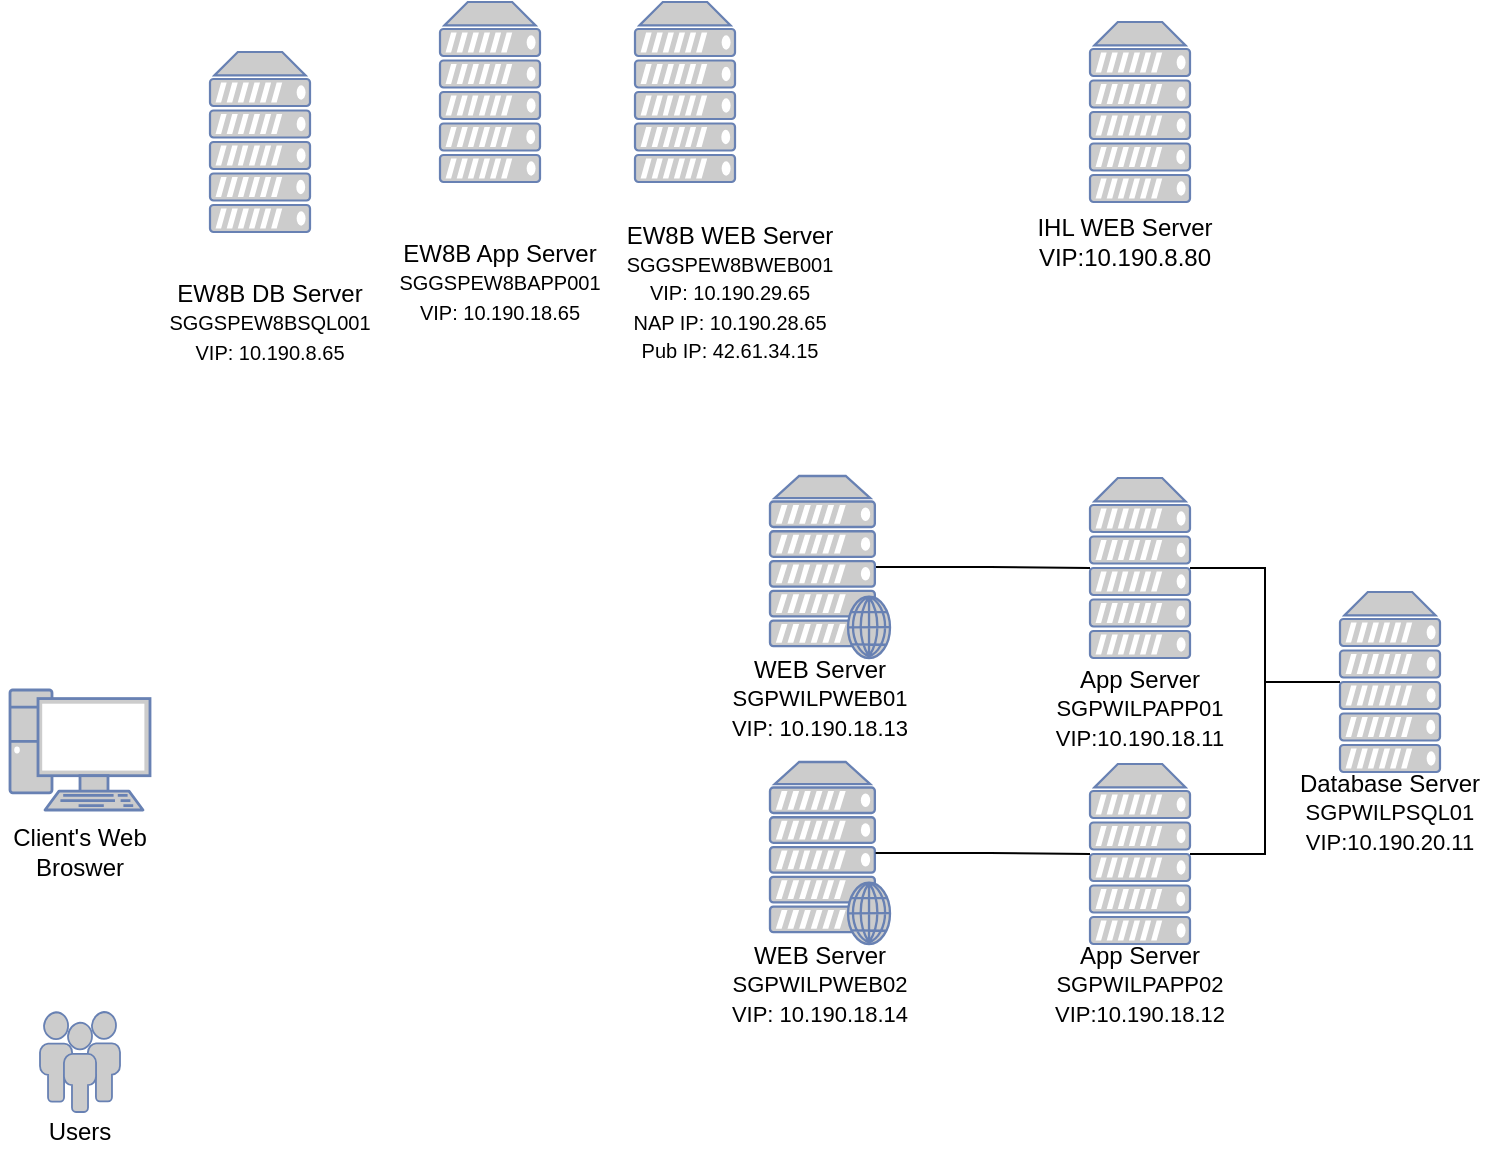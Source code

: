<mxfile version="12.0.2" type="github" pages="1"><diagram id="m9z1kv1yMVufmjInLXbr" name="Page-1"><mxGraphModel dx="868" dy="482" grid="1" gridSize="10" guides="1" tooltips="1" connect="1" arrows="1" fold="1" page="1" pageScale="1" pageWidth="827" pageHeight="1169" math="0" shadow="0"><root><mxCell id="0"/><mxCell id="1" parent="0"/><mxCell id="ELEMpbpWukGzMjEB0hTz-3" value="" style="fontColor=#0066CC;verticalAlign=top;verticalLabelPosition=bottom;labelPosition=center;align=center;html=1;outlineConnect=0;fillColor=#CCCCCC;strokeColor=#6881B3;gradientColor=none;gradientDirection=north;strokeWidth=2;shape=mxgraph.networks.pc;" vertex="1" parent="1"><mxGeometry x="20" y="584" width="70" height="60" as="geometry"/></mxCell><mxCell id="ELEMpbpWukGzMjEB0hTz-23" style="rounded=0;orthogonalLoop=1;jettySize=auto;html=1;exitX=0.88;exitY=0.5;exitDx=0;exitDy=0;exitPerimeter=0;edgeStyle=orthogonalEdgeStyle;endArrow=none;endFill=0;entryX=0;entryY=0.5;entryDx=0;entryDy=0;entryPerimeter=0;" edge="1" parent="1" source="ELEMpbpWukGzMjEB0hTz-6" target="ELEMpbpWukGzMjEB0hTz-9"><mxGeometry relative="1" as="geometry"><mxPoint x="560" y="524" as="targetPoint"/></mxGeometry></mxCell><mxCell id="ELEMpbpWukGzMjEB0hTz-6" value="" style="fontColor=#0066CC;verticalAlign=top;verticalLabelPosition=bottom;labelPosition=center;align=center;html=1;outlineConnect=0;fillColor=#CCCCCC;strokeColor=#6881B3;gradientColor=none;gradientDirection=north;strokeWidth=2;shape=mxgraph.networks.web_server;" vertex="1" parent="1"><mxGeometry x="400" y="477" width="60" height="91" as="geometry"/></mxCell><mxCell id="ELEMpbpWukGzMjEB0hTz-33" style="edgeStyle=orthogonalEdgeStyle;rounded=0;orthogonalLoop=1;jettySize=auto;html=1;exitX=1;exitY=0.5;exitDx=0;exitDy=0;exitPerimeter=0;entryX=0;entryY=0.5;entryDx=0;entryDy=0;entryPerimeter=0;endArrow=none;endFill=0;" edge="1" parent="1" source="ELEMpbpWukGzMjEB0hTz-9" target="ELEMpbpWukGzMjEB0hTz-20"><mxGeometry relative="1" as="geometry"/></mxCell><mxCell id="ELEMpbpWukGzMjEB0hTz-9" value="" style="fontColor=#0066CC;verticalAlign=top;verticalLabelPosition=bottom;labelPosition=center;align=center;html=1;outlineConnect=0;fillColor=#CCCCCC;strokeColor=#6881B3;gradientColor=none;gradientDirection=north;strokeWidth=2;shape=mxgraph.networks.server;" vertex="1" parent="1"><mxGeometry x="560" y="478" width="50" height="90" as="geometry"/></mxCell><mxCell id="ELEMpbpWukGzMjEB0hTz-12" value="Client's Web Broswer" style="text;html=1;strokeColor=none;fillColor=none;align=center;verticalAlign=middle;whiteSpace=wrap;rounded=0;" vertex="1" parent="1"><mxGeometry x="15" y="650" width="80" height="30" as="geometry"/></mxCell><mxCell id="ELEMpbpWukGzMjEB0hTz-13" value="Database Server&lt;br&gt;&lt;span style=&quot;font-size: 11px&quot;&gt;SGPWILPSQL01&lt;/span&gt;&lt;br&gt;&lt;font style=&quot;font-size: 11px&quot;&gt;VIP:10.190.20.11&lt;/font&gt;" style="text;html=1;strokeColor=none;fillColor=none;align=center;verticalAlign=middle;whiteSpace=wrap;rounded=0;" vertex="1" parent="1"><mxGeometry x="655" y="630" width="110" height="30" as="geometry"/></mxCell><mxCell id="ELEMpbpWukGzMjEB0hTz-14" value="" style="fontColor=#0066CC;verticalAlign=top;verticalLabelPosition=bottom;labelPosition=center;align=center;html=1;outlineConnect=0;fillColor=#CCCCCC;strokeColor=#6881B3;gradientColor=none;gradientDirection=north;strokeWidth=2;shape=mxgraph.networks.web_server;" vertex="1" parent="1"><mxGeometry x="400" y="620" width="60" height="91" as="geometry"/></mxCell><mxCell id="ELEMpbpWukGzMjEB0hTz-32" style="edgeStyle=orthogonalEdgeStyle;rounded=0;orthogonalLoop=1;jettySize=auto;html=1;exitX=1;exitY=0.5;exitDx=0;exitDy=0;exitPerimeter=0;entryX=0;entryY=0.5;entryDx=0;entryDy=0;entryPerimeter=0;endArrow=none;endFill=0;" edge="1" parent="1" source="ELEMpbpWukGzMjEB0hTz-15" target="ELEMpbpWukGzMjEB0hTz-20"><mxGeometry relative="1" as="geometry"/></mxCell><mxCell id="ELEMpbpWukGzMjEB0hTz-15" value="" style="fontColor=#0066CC;verticalAlign=top;verticalLabelPosition=bottom;labelPosition=center;align=center;html=1;outlineConnect=0;fillColor=#CCCCCC;strokeColor=#6881B3;gradientColor=none;gradientDirection=north;strokeWidth=2;shape=mxgraph.networks.server;" vertex="1" parent="1"><mxGeometry x="560" y="621" width="50" height="90" as="geometry"/></mxCell><mxCell id="ELEMpbpWukGzMjEB0hTz-16" value="WEB Server&lt;br&gt;&lt;font style=&quot;font-size: 11px&quot;&gt;SGPWILPWEB01&lt;/font&gt;&lt;br&gt;&lt;font style=&quot;font-size: 11px&quot;&gt;VIP: 10.190.18.13&lt;/font&gt;" style="text;html=1;strokeColor=none;fillColor=none;align=center;verticalAlign=middle;whiteSpace=wrap;rounded=0;" vertex="1" parent="1"><mxGeometry x="375" y="568" width="100" height="39" as="geometry"/></mxCell><mxCell id="ELEMpbpWukGzMjEB0hTz-18" value="App Server&lt;br&gt;&lt;span style=&quot;font-size: 11px&quot;&gt;SGPWILPAPP01&lt;/span&gt;&lt;br&gt;&lt;font style=&quot;font-size: 11px&quot;&gt;VIP:10.190.18.11&lt;/font&gt;" style="text;html=1;strokeColor=none;fillColor=none;align=center;verticalAlign=middle;whiteSpace=wrap;rounded=0;" vertex="1" parent="1"><mxGeometry x="540" y="578" width="90" height="29" as="geometry"/></mxCell><mxCell id="ELEMpbpWukGzMjEB0hTz-20" value="" style="fontColor=#0066CC;verticalAlign=top;verticalLabelPosition=bottom;labelPosition=center;align=center;html=1;outlineConnect=0;fillColor=#CCCCCC;strokeColor=#6881B3;gradientColor=none;gradientDirection=north;strokeWidth=2;shape=mxgraph.networks.server;" vertex="1" parent="1"><mxGeometry x="685" y="535" width="50" height="90" as="geometry"/></mxCell><mxCell id="ELEMpbpWukGzMjEB0hTz-21" value="" style="fontColor=#0066CC;verticalAlign=top;verticalLabelPosition=bottom;labelPosition=center;align=center;html=1;outlineConnect=0;fillColor=#CCCCCC;strokeColor=#6881B3;gradientColor=none;gradientDirection=north;strokeWidth=2;shape=mxgraph.networks.server;" vertex="1" parent="1"><mxGeometry x="560" y="250" width="50" height="90" as="geometry"/></mxCell><mxCell id="ELEMpbpWukGzMjEB0hTz-22" value="IHL WEB Server&lt;br&gt;VIP:10.190.8.80" style="text;html=1;strokeColor=none;fillColor=none;align=center;verticalAlign=middle;whiteSpace=wrap;rounded=0;" vertex="1" parent="1"><mxGeometry x="525" y="350" width="105" height="20" as="geometry"/></mxCell><mxCell id="ELEMpbpWukGzMjEB0hTz-24" style="rounded=0;orthogonalLoop=1;jettySize=auto;html=1;exitX=0.88;exitY=0.5;exitDx=0;exitDy=0;exitPerimeter=0;edgeStyle=orthogonalEdgeStyle;endArrow=none;endFill=0;entryX=0;entryY=0.5;entryDx=0;entryDy=0;entryPerimeter=0;" edge="1" parent="1" source="ELEMpbpWukGzMjEB0hTz-14" target="ELEMpbpWukGzMjEB0hTz-15"><mxGeometry relative="1" as="geometry"><mxPoint x="465" y="620" as="sourcePoint"/><mxPoint x="560" y="666" as="targetPoint"/></mxGeometry></mxCell><mxCell id="ELEMpbpWukGzMjEB0hTz-28" value="WEB Server&lt;br&gt;&lt;span style=&quot;font-size: 11px&quot;&gt;SGPWILPWEB02&lt;/span&gt;&lt;br&gt;&lt;font style=&quot;font-size: 11px&quot;&gt;VIP: 10.190.18.14&lt;/font&gt;" style="text;html=1;strokeColor=none;fillColor=none;align=center;verticalAlign=middle;whiteSpace=wrap;rounded=0;" vertex="1" parent="1"><mxGeometry x="375" y="711" width="100" height="39" as="geometry"/></mxCell><mxCell id="ELEMpbpWukGzMjEB0hTz-29" value="App Server&lt;br&gt;&lt;span style=&quot;font-size: 11px&quot;&gt;SGPWILPAPP02&lt;/span&gt;&lt;br&gt;&lt;font style=&quot;font-size: 11px&quot;&gt;VIP:10.190.18.12&lt;/font&gt;" style="text;html=1;strokeColor=none;fillColor=none;align=center;verticalAlign=middle;whiteSpace=wrap;rounded=0;" vertex="1" parent="1"><mxGeometry x="540" y="716" width="90" height="29" as="geometry"/></mxCell><mxCell id="ELEMpbpWukGzMjEB0hTz-34" value="" style="fontColor=#0066CC;verticalAlign=top;verticalLabelPosition=bottom;labelPosition=center;align=center;html=1;outlineConnect=0;fillColor=#CCCCCC;strokeColor=#6881B3;gradientColor=none;gradientDirection=north;strokeWidth=2;shape=mxgraph.networks.server;" vertex="1" parent="1"><mxGeometry x="120" y="265" width="50" height="90" as="geometry"/></mxCell><mxCell id="ELEMpbpWukGzMjEB0hTz-35" value="EW8B App Server&lt;font style=&quot;font-size: 10px&quot;&gt;&lt;br&gt;&lt;font style=&quot;font-size: 10px&quot;&gt;SGGSPEW8BAPP001&lt;br&gt;VIP: 10.190.18.65&lt;/font&gt;&lt;/font&gt;" style="text;html=1;strokeColor=none;fillColor=none;align=center;verticalAlign=middle;whiteSpace=wrap;rounded=0;" vertex="1" parent="1"><mxGeometry x="210" y="350" width="110" height="60" as="geometry"/></mxCell><mxCell id="ELEMpbpWukGzMjEB0hTz-36" value="" style="fontColor=#0066CC;verticalAlign=top;verticalLabelPosition=bottom;labelPosition=center;align=center;html=1;outlineConnect=0;fillColor=#CCCCCC;strokeColor=#6881B3;gradientColor=none;gradientDirection=north;strokeWidth=2;shape=mxgraph.networks.server;" vertex="1" parent="1"><mxGeometry x="235" y="240" width="50" height="90" as="geometry"/></mxCell><mxCell id="ELEMpbpWukGzMjEB0hTz-37" value="EW8B DB Server&lt;font style=&quot;font-size: 10px&quot;&gt;&lt;br&gt;&lt;font style=&quot;font-size: 10px&quot;&gt;SGGSPEW8BSQL001&lt;br&gt;VIP: 10.190.8.65&lt;/font&gt;&lt;/font&gt;" style="text;html=1;strokeColor=none;fillColor=none;align=center;verticalAlign=middle;whiteSpace=wrap;rounded=0;" vertex="1" parent="1"><mxGeometry x="100" y="370" width="100" height="60" as="geometry"/></mxCell><mxCell id="ELEMpbpWukGzMjEB0hTz-38" value="" style="fontColor=#0066CC;verticalAlign=top;verticalLabelPosition=bottom;labelPosition=center;align=center;html=1;outlineConnect=0;fillColor=#CCCCCC;strokeColor=#6881B3;gradientColor=none;gradientDirection=north;strokeWidth=2;shape=mxgraph.networks.users;" vertex="1" parent="1"><mxGeometry x="35" y="745" width="40" height="50" as="geometry"/></mxCell><mxCell id="ELEMpbpWukGzMjEB0hTz-39" value="Users" style="text;html=1;strokeColor=none;fillColor=none;align=center;verticalAlign=middle;whiteSpace=wrap;rounded=0;" vertex="1" parent="1"><mxGeometry x="20" y="795" width="70" height="20" as="geometry"/></mxCell><mxCell id="ELEMpbpWukGzMjEB0hTz-42" value="" style="fontColor=#0066CC;verticalAlign=top;verticalLabelPosition=bottom;labelPosition=center;align=center;html=1;outlineConnect=0;fillColor=#CCCCCC;strokeColor=#6881B3;gradientColor=none;gradientDirection=north;strokeWidth=2;shape=mxgraph.networks.server;" vertex="1" parent="1"><mxGeometry x="332.5" y="240" width="50" height="90" as="geometry"/></mxCell><mxCell id="ELEMpbpWukGzMjEB0hTz-43" value="EW8B WEB Server&lt;font style=&quot;font-size: 10px&quot;&gt;&lt;br&gt;&lt;font style=&quot;font-size: 10px&quot;&gt;SGGSPEW8BWEB001&lt;br&gt;VIP: 10.190.29.65&lt;br&gt;NAP IP: 10.190.28.65&lt;br&gt;Pub IP: 42.61.34.15&lt;br&gt;&lt;/font&gt;&lt;/font&gt;" style="text;html=1;strokeColor=none;fillColor=none;align=center;verticalAlign=middle;whiteSpace=wrap;rounded=0;" vertex="1" parent="1"><mxGeometry x="325" y="340" width="110" height="90" as="geometry"/></mxCell></root></mxGraphModel></diagram></mxfile>